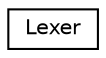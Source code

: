 digraph "Graphical Class Hierarchy"
{
  edge [fontname="Helvetica",fontsize="10",labelfontname="Helvetica",labelfontsize="10"];
  node [fontname="Helvetica",fontsize="10",shape=record];
  rankdir="LR";
  Node0 [label="Lexer",height=0.2,width=0.4,color="black", fillcolor="white", style="filled",URL="$class_lexer.html",tooltip="Class Lexer 词法分析器 "];
}
